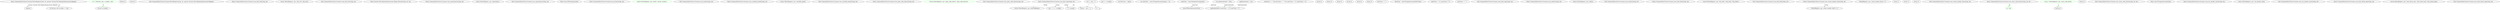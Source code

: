 digraph  {
m0_0 [cluster="CommonMark.Parser.Scanner.MatchRegex(string, int, params System.Text.RegularExpressions.Regex[])", file="Scanner.cs", label="Entry CommonMark.Parser.Scanner.MatchRegex(string, int, params System.Text.RegularExpressions.Regex[])", span="69-69"];
m0_3 [cluster="CommonMark.Parser.Scanner.MatchRegex(string, int, params System.Text.RegularExpressions.Regex[])", color=green, community=0, file="Scanner.cs", label="m = r.Match(s, pos, s.Length - pos)", prediction=0, span="74-74"];
m0_2 [cluster="CommonMark.Parser.Scanner.MatchRegex(string, int, params System.Text.RegularExpressions.Regex[])", file="Scanner.cs", label=regexes, span="72-72"];
m0_4 [cluster="CommonMark.Parser.Scanner.MatchRegex(string, int, params System.Text.RegularExpressions.Regex[])", file="Scanner.cs", label="m.Success && m.Index == pos", span="75-75"];
m0_5 [cluster="CommonMark.Parser.Scanner.MatchRegex(string, int, params System.Text.RegularExpressions.Regex[])", file="Scanner.cs", label="return m.Length;", span="76-76"];
m0_1 [cluster="CommonMark.Parser.Scanner.MatchRegex(string, int, params System.Text.RegularExpressions.Regex[])", file="Scanner.cs", label="Match m", span="71-71"];
m0_6 [cluster="CommonMark.Parser.Scanner.MatchRegex(string, int, params System.Text.RegularExpressions.Regex[])", file="Scanner.cs", label="return 0;", span="79-79"];
m0_7 [cluster="CommonMark.Parser.Scanner.MatchRegex(string, int, params System.Text.RegularExpressions.Regex[])", file="Scanner.cs", label="Exit CommonMark.Parser.Scanner.MatchRegex(string, int, params System.Text.RegularExpressions.Regex[])", span="69-69"];
m0_69 [cluster="CommonMark.Parser.Scanner.scan_link_url(string, int)", file="Scanner.cs", label="Entry CommonMark.Parser.Scanner.scan_link_url(string, int)", span="210-210"];
m0_70 [cluster="CommonMark.Parser.Scanner.scan_link_url(string, int)", file="Scanner.cs", label="return MatchRegex(s, pos, link_url1, link_url2);", span="217-217"];
m0_71 [cluster="CommonMark.Parser.Scanner.scan_link_url(string, int)", file="Scanner.cs", label="Exit CommonMark.Parser.Scanner.scan_link_url(string, int)", span="210-210"];
m0_8 [cluster="System.Text.RegularExpressions.Regex.Match(string, int, int)", file="Scanner.cs", label="Entry System.Text.RegularExpressions.Regex.Match(string, int, int)", span="0-0"];
m0_75 [cluster="CommonMark.Parser.Scanner.scan_spacechars(string, int)", file="Scanner.cs", label="Entry CommonMark.Parser.Scanner.scan_spacechars(string, int)", span="239-239"];
m0_76 [cluster="CommonMark.Parser.Scanner.scan_spacechars(string, int)", file="Scanner.cs", label="return MatchRegex(s, pos, spacechars);", span="245-245"];
m0_77 [cluster="CommonMark.Parser.Scanner.scan_spacechars(string, int)", file="Scanner.cs", label="Exit CommonMark.Parser.Scanner.scan_spacechars(string, int)", span="239-239"];
m0_65 [cluster="char.IsWhiteSpace(char)", file="Scanner.cs", label="Entry char.IsWhiteSpace(char)", span="0-0"];
m0_88 [cluster="CommonMark.Parser.Scanner.scan_hrule(string, int)", file="Scanner.cs", label="Entry CommonMark.Parser.Scanner.scan_hrule(string, int)", span="285-285"];
m0_89 [cluster="CommonMark.Parser.Scanner.scan_hrule(string, int)", color=green, community=0, file="Scanner.cs", label="return MatchRegex(s, pos, hrule1, hrule2, hrule3);", prediction=1, span="287-287"];
m0_90 [cluster="CommonMark.Parser.Scanner.scan_hrule(string, int)", file="Scanner.cs", label="Exit CommonMark.Parser.Scanner.scan_hrule(string, int)", span="285-285"];
m0_34 [cluster="CommonMark.Parser.Scanner.scan_autolink_email(string, int)", file="Scanner.cs", label="Entry CommonMark.Parser.Scanner.scan_autolink_email(string, int)", span="126-126"];
m0_35 [cluster="CommonMark.Parser.Scanner.scan_autolink_email(string, int)", file="Scanner.cs", label="return MatchRegex(s, pos, autolink_email);", span="136-136"];
m0_36 [cluster="CommonMark.Parser.Scanner.scan_autolink_email(string, int)", file="Scanner.cs", label="Exit CommonMark.Parser.Scanner.scan_autolink_email(string, int)", span="126-126"];
m0_91 [cluster="CommonMark.Parser.Scanner.scan_open_code_fence(string, int)", file="Scanner.cs", label="Entry CommonMark.Parser.Scanner.scan_open_code_fence(string, int)", span="293-293"];
m0_92 [cluster="CommonMark.Parser.Scanner.scan_open_code_fence(string, int)", color=green, community=0, file="Scanner.cs", label="return MatchRegex(s, pos, open_code_fence1, open_code_fence2);", prediction=2, span="301-301"];
m0_93 [cluster="CommonMark.Parser.Scanner.scan_open_code_fence(string, int)", file="Scanner.cs", label="Exit CommonMark.Parser.Scanner.scan_open_code_fence(string, int)", span="293-293"];
m0_37 [cluster="CommonMark.Parser.Scanner.scan_html_tag(string, int)", file="Scanner.cs", label="Entry CommonMark.Parser.Scanner.scan_html_tag(string, int)", span="142-142"];
m0_62 [cluster="CommonMark.Parser.Scanner.scan_html_tag(string, int)", file="Scanner.cs", label="return MatchRegex(s, pos, htmlTagRegex);", span="187-187"];
m0_38 [cluster="CommonMark.Parser.Scanner.scan_html_tag(string, int)", file="Scanner.cs", label="pos >= s.Length", span="149-149"];
m0_40 [cluster="CommonMark.Parser.Scanner.scan_html_tag(string, int)", file="Scanner.cs", label="var firstChar = s[pos]", span="152-152"];
m0_42 [cluster="CommonMark.Parser.Scanner.scan_html_tag(string, int)", file="Scanner.cs", label="pos + 2 >= s.Length", span="156-156"];
m0_44 [cluster="CommonMark.Parser.Scanner.scan_html_tag(string, int)", file="Scanner.cs", label="var nextChar = char.ToUpperInvariant(s[pos + 1])", span="159-159"];
m0_48 [cluster="CommonMark.Parser.Scanner.scan_html_tag(string, int)", file="Scanner.cs", label="var i = pos + 2", span="164-164"];
m0_49 [cluster="CommonMark.Parser.Scanner.scan_html_tag(string, int)", file="Scanner.cs", label="i < s.Length", span="164-164"];
m0_50 [cluster="CommonMark.Parser.Scanner.scan_html_tag(string, int)", file="Scanner.cs", label="nextChar = char.ToUpperInvariant(s[i])", span="166-166"];
m0_52 [cluster="CommonMark.Parser.Scanner.scan_html_tag(string, int)", file="Scanner.cs", label="return i - pos + 1;", span="168-168"];
m0_60 [cluster="CommonMark.Parser.Scanner.scan_html_tag(string, int)", file="Scanner.cs", label="firstChar != '!' && firstChar != '?' && (firstChar < 'A' || firstChar > 'Z')", span="184-184"];
m0_39 [cluster="CommonMark.Parser.Scanner.scan_html_tag(string, int)", file="Scanner.cs", label="return 0;", span="150-150"];
m0_43 [cluster="CommonMark.Parser.Scanner.scan_html_tag(string, int)", file="Scanner.cs", label="return 0;", span="157-157"];
m0_46 [cluster="CommonMark.Parser.Scanner.scan_html_tag(string, int)", file="Scanner.cs", label="return 0;", span="161-161"];
m0_58 [cluster="CommonMark.Parser.Scanner.scan_html_tag(string, int)", file="Scanner.cs", label="return 0;", span="180-180"];
m0_56 [cluster="CommonMark.Parser.Scanner.scan_html_tag(string, int)", file="Scanner.cs", label="return 0;", span="177-177"];
m0_61 [cluster="CommonMark.Parser.Scanner.scan_html_tag(string, int)", file="Scanner.cs", label="return 0;", span="185-185"];
m0_41 [cluster="CommonMark.Parser.Scanner.scan_html_tag(string, int)", file="Scanner.cs", label="firstChar == '/'", span="154-154"];
m0_59 [cluster="CommonMark.Parser.Scanner.scan_html_tag(string, int)", file="Scanner.cs", label="firstChar = char.ToUpperInvariant(firstChar)", span="183-183"];
m0_45 [cluster="CommonMark.Parser.Scanner.scan_html_tag(string, int)", file="Scanner.cs", label="nextChar < 'A' || nextChar > 'Z'", span="160-160"];
m0_47 [cluster="CommonMark.Parser.Scanner.scan_html_tag(string, int)", file="Scanner.cs", label="var tagNameEnded = false", span="163-163"];
m0_57 [cluster="CommonMark.Parser.Scanner.scan_html_tag(string, int)", file="Scanner.cs", label="i++", span="164-164"];
m0_54 [cluster="CommonMark.Parser.Scanner.scan_html_tag(string, int)", file="Scanner.cs", label="tagNameEnded = true", span="172-172"];
m0_51 [cluster="CommonMark.Parser.Scanner.scan_html_tag(string, int)", file="Scanner.cs", label="nextChar == '>'", span="167-167"];
m0_53 [cluster="CommonMark.Parser.Scanner.scan_html_tag(string, int)", file="Scanner.cs", label="char.IsWhiteSpace(nextChar)", span="170-170"];
m0_55 [cluster="CommonMark.Parser.Scanner.scan_html_tag(string, int)", file="Scanner.cs", label="tagNameEnded || nextChar < 'A' || nextChar > 'Z'", span="176-176"];
m0_63 [cluster="CommonMark.Parser.Scanner.scan_html_tag(string, int)", file="Scanner.cs", label="Exit CommonMark.Parser.Scanner.scan_html_tag(string, int)", span="142-142"];
m0_100 [cluster="CommonMark.Parser.Scanner.scan_entity(string, int)", file="Scanner.cs", label="Entry CommonMark.Parser.Scanner.scan_entity(string, int)", span="329-329"];
m0_101 [cluster="CommonMark.Parser.Scanner.scan_entity(string, int)", file="Scanner.cs", label="return MatchRegex(s, pos, entity);", span="336-336"];
m0_102 [cluster="CommonMark.Parser.Scanner.scan_entity(string, int)", file="Scanner.cs", label="Exit CommonMark.Parser.Scanner.scan_entity(string, int)", span="329-329"];
m0_72 [cluster="CommonMark.Parser.Scanner.scan_link_title(string, int)", file="Scanner.cs", label="Entry CommonMark.Parser.Scanner.scan_link_title(string, int)", span="225-225"];
m0_73 [cluster="CommonMark.Parser.Scanner.scan_link_title(string, int)", file="Scanner.cs", label="return MatchRegex(s, pos, link_title1, link_title2, link_title3);", span="233-233"];
m0_74 [cluster="CommonMark.Parser.Scanner.scan_link_title(string, int)", file="Scanner.cs", label="Exit CommonMark.Parser.Scanner.scan_link_title(string, int)", span="225-225"];
m0_81 [cluster="CommonMark.Parser.Scanner.scan_setext_header_line(string, int)", file="Scanner.cs", label="Entry CommonMark.Parser.Scanner.scan_setext_header_line(string, int)", span="264-264"];
m0_82 [cluster="CommonMark.Parser.Scanner.scan_setext_header_line(string, int)", file="Scanner.cs", label="MatchRegex(s, pos, setext_header_line1) > 0", span="271-271"];
m0_84 [cluster="CommonMark.Parser.Scanner.scan_setext_header_line(string, int)", file="Scanner.cs", label="MatchRegex(s, pos, setext_header_line2) > 0", span="274-274"];
m0_83 [cluster="CommonMark.Parser.Scanner.scan_setext_header_line(string, int)", file="Scanner.cs", label="return 1;", span="272-272"];
m0_85 [cluster="CommonMark.Parser.Scanner.scan_setext_header_line(string, int)", file="Scanner.cs", label="return 2;", span="275-275"];
m0_86 [cluster="CommonMark.Parser.Scanner.scan_setext_header_line(string, int)", file="Scanner.cs", label="return 0;", span="277-277"];
m0_87 [cluster="CommonMark.Parser.Scanner.scan_setext_header_line(string, int)", file="Scanner.cs", label="Exit CommonMark.Parser.Scanner.scan_setext_header_line(string, int)", span="264-264"];
m0_94 [cluster="CommonMark.Parser.Scanner.scan_close_code_fence(string, int, int)", file="Scanner.cs", label="Entry CommonMark.Parser.Scanner.scan_close_code_fence(string, int, int)", span="307-307"];
m0_95 [cluster="CommonMark.Parser.Scanner.scan_close_code_fence(string, int, int)", color=green, community=0, file="Scanner.cs", label="var p = MatchRegex(s, pos, close_code_fence)", prediction=3, span="318-318"];
m0_96 [cluster="CommonMark.Parser.Scanner.scan_close_code_fence(string, int, int)", color=green, community=0, file="Scanner.cs", label="p > len", prediction=4, span="319-319"];
m0_97 [cluster="CommonMark.Parser.Scanner.scan_close_code_fence(string, int, int)", file="Scanner.cs", label="return p;", span="320-320"];
m0_98 [cluster="CommonMark.Parser.Scanner.scan_close_code_fence(string, int, int)", file="Scanner.cs", label="return 0;", span="322-322"];
m0_99 [cluster="CommonMark.Parser.Scanner.scan_close_code_fence(string, int, int)", file="Scanner.cs", label="Exit CommonMark.Parser.Scanner.scan_close_code_fence(string, int, int)", span="307-307"];
m0_64 [cluster="char.ToUpperInvariant(char)", file="Scanner.cs", label="Entry char.ToUpperInvariant(char)", span="0-0"];
m0_78 [cluster="CommonMark.Parser.Scanner.scan_atx_header_start(string, int)", file="Scanner.cs", label="Entry CommonMark.Parser.Scanner.scan_atx_header_start(string, int)", span="251-251"];
m0_79 [cluster="CommonMark.Parser.Scanner.scan_atx_header_start(string, int)", file="Scanner.cs", label="return MatchRegex(s, pos, atx_header_start);", span="257-257"];
m0_80 [cluster="CommonMark.Parser.Scanner.scan_atx_header_start(string, int)", file="Scanner.cs", label="Exit CommonMark.Parser.Scanner.scan_atx_header_start(string, int)", span="251-251"];
m0_66 [cluster="CommonMark.Parser.Scanner.scan_html_block_tag(string, int)", file="Scanner.cs", label="Entry CommonMark.Parser.Scanner.scan_html_block_tag(string, int)", span="193-193"];
m0_67 [cluster="CommonMark.Parser.Scanner.scan_html_block_tag(string, int)", file="Scanner.cs", label="return MatchRegex(s, pos, html_block_tag1, html_block_tag2, html_block_tag3);", span="201-201"];
m0_68 [cluster="CommonMark.Parser.Scanner.scan_html_block_tag(string, int)", file="Scanner.cs", label="Exit CommonMark.Parser.Scanner.scan_html_block_tag(string, int)", span="193-193"];
m0_0 -> m0_2  [color=darkseagreen4, key=1, label="params System.Text.RegularExpressions.Regex[]", style=dashed];
m0_0 -> m0_4  [color=darkseagreen4, key=1, label=int, style=dashed];
m0_3 -> m0_5  [color=green, key=1, label=m, style=dashed];
m0_37 -> m0_42  [color=darkseagreen4, key=1, label=string, style=dashed];
m0_37 -> m0_49  [color=darkseagreen4, key=1, label=string, style=dashed];
m0_37 -> m0_52  [color=darkseagreen4, key=1, label=int, style=dashed];
m0_37 -> m0_62  [color=darkseagreen4, key=1, label=string, style=dashed];
m0_48 -> m0_52  [color=darkseagreen4, key=1, label=i, style=dashed];
m0_48 -> m0_57  [color=darkseagreen4, key=1, label=i, style=dashed];
m0_50 -> m0_53  [color=darkseagreen4, key=1, label=nextChar, style=dashed];
m0_50 -> m0_55  [color=darkseagreen4, key=1, label=nextChar, style=dashed];
m0_47 -> m0_55  [color=darkseagreen4, key=1, label=tagNameEnded, style=dashed];
m0_57 -> m0_57  [color=darkseagreen4, key=1, label=i, style=dashed];
m0_54 -> m0_55  [color=darkseagreen4, key=1, label=tagNameEnded, style=dashed];
m0_81 -> m0_84  [color=darkseagreen4, key=1, label=string, style=dashed];
m0_94 -> m0_96  [color=green, key=1, label=int, style=dashed];
m0_95 -> m0_97  [color=green, key=1, label=p, style=dashed];
}

